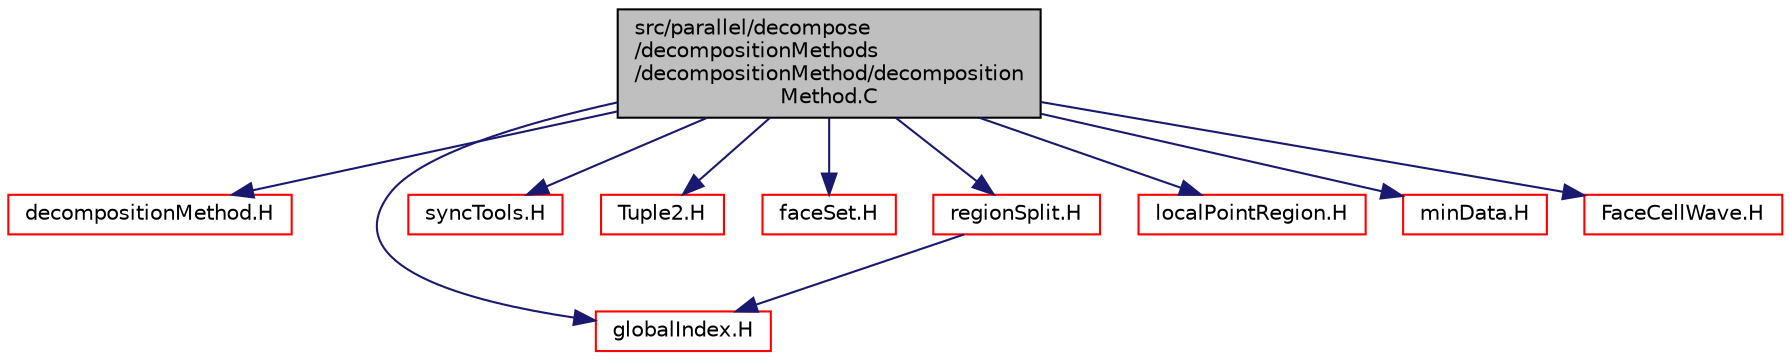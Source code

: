 digraph "src/parallel/decompose/decompositionMethods/decompositionMethod/decompositionMethod.C"
{
  bgcolor="transparent";
  edge [fontname="Helvetica",fontsize="10",labelfontname="Helvetica",labelfontsize="10"];
  node [fontname="Helvetica",fontsize="10",shape=record];
  Node1 [label="src/parallel/decompose\l/decompositionMethods\l/decompositionMethod/decomposition\lMethod.C",height=0.2,width=0.4,color="black", fillcolor="grey75", style="filled", fontcolor="black"];
  Node1 -> Node2 [color="midnightblue",fontsize="10",style="solid",fontname="Helvetica"];
  Node2 [label="decompositionMethod.H",height=0.2,width=0.4,color="red",URL="$a09283.html"];
  Node1 -> Node3 [color="midnightblue",fontsize="10",style="solid",fontname="Helvetica"];
  Node3 [label="globalIndex.H",height=0.2,width=0.4,color="red",URL="$a08766.html"];
  Node1 -> Node4 [color="midnightblue",fontsize="10",style="solid",fontname="Helvetica"];
  Node4 [label="syncTools.H",height=0.2,width=0.4,color="red",URL="$a08848.html"];
  Node1 -> Node5 [color="midnightblue",fontsize="10",style="solid",fontname="Helvetica"];
  Node5 [label="Tuple2.H",height=0.2,width=0.4,color="red",URL="$a09218.html"];
  Node1 -> Node6 [color="midnightblue",fontsize="10",style="solid",fontname="Helvetica"];
  Node6 [label="faceSet.H",height=0.2,width=0.4,color="red",URL="$a07619.html"];
  Node1 -> Node7 [color="midnightblue",fontsize="10",style="solid",fontname="Helvetica"];
  Node7 [label="regionSplit.H",height=0.2,width=0.4,color="red",URL="$a07500.html"];
  Node7 -> Node3 [color="midnightblue",fontsize="10",style="solid",fontname="Helvetica"];
  Node1 -> Node8 [color="midnightblue",fontsize="10",style="solid",fontname="Helvetica"];
  Node8 [label="localPointRegion.H",height=0.2,width=0.4,color="red",URL="$a07498.html"];
  Node1 -> Node9 [color="midnightblue",fontsize="10",style="solid",fontname="Helvetica"];
  Node9 [label="minData.H",height=0.2,width=0.4,color="red",URL="$a09284.html"];
  Node1 -> Node10 [color="midnightblue",fontsize="10",style="solid",fontname="Helvetica"];
  Node10 [label="FaceCellWave.H",height=0.2,width=0.4,color="red",URL="$a07297.html"];
}
